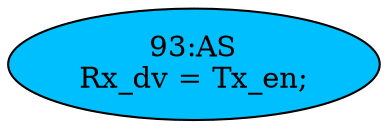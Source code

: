 strict digraph "" {
	node [label="\N"];
	"93:AS"	 [ast="<pyverilog.vparser.ast.Assign object at 0x7fa9cb950610>",
		def_var="['Rx_dv']",
		fillcolor=deepskyblue,
		label="93:AS
Rx_dv = Tx_en;",
		statements="[]",
		style=filled,
		typ=Assign,
		use_var="['Tx_en']"];
}

